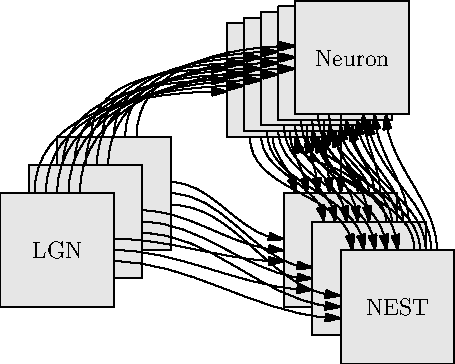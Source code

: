 unitsize(10mm);

pair p11=(2,3);
pair p12=(1.5,2.5);
pair p13=(1,2);

pair p21=(6,2);
pair p22=(6.5,1.5);
pair p23=(7,1);

pair p31=(5,5);
pair p32=(5.3,5.1);
pair p33=(5.6,5.2);
pair p34=(5.9,5.3);
pair p35=(6.2,5.4);

void application(pair pos) {
  filldraw(box(pos-(1,1), pos+(1,1)), lightgray, black);
}

void flow(pair a, pair adir, int aoffs,
	  pair b, pair bdir, int boffs) {
  pair ao = (adir.y, -adir.x)*0.1*aoffs;
  pair bo = (-bdir.y, bdir.x)*0.1*boffs;
  draw(a+adir+ao{adir}..{-bdir}b+bdir+bo, black, Arrow);
}


application(p11);
application(p12);
application(p13);

application(p21);
application(p22);
application(p23);

application(p31);
application(p32);
application(p33);
application(p34);
application(p35);

flow(p11, E, -2, p21, W, -2);
flow(p11, E, 0, p22, W, -2);
flow(p11, E, 2, p23, W, -2);
flow(p12, E, -2, p21, W, 0);
flow(p12, E, 0, p22, W, 0);
flow(p12, E, 2, p23, W, 0);
flow(p13, E, -2, p21, W, 2);
flow(p13, E, 0, p22, W, 2);
flow(p13, E, 2, p23, W, 2);

flow(p11, N, -4, p31, W, -2);
flow(p11, N, -2, p32, W, -2);
flow(p11, N, 0, p33, W, -2);
flow(p11, N, 2, p34, W, -2);
flow(p11, N, 4, p35, W, -2);
flow(p12, N, -4, p31, W, 0);
flow(p12, N, -2, p32, W, 0);
flow(p12, N, 0, p33, W, 0);
flow(p12, N, 2, p34, W, 0);
flow(p12, N, 4, p35, W, 0);
flow(p13, N, -4, p31, W, 2);
flow(p13, N, -2, p32, W, 2);
flow(p13, N, 0, p33, W, 2);
flow(p13, N, 2, p34, W, 2);
flow(p13, N, 4, p35, W, 2);

flow(p21, N, 3, p31, S, 2);
flow(p21, N, 4, p32, S, 2);
flow(p21, N, 5, p33, S, 2);
flow(p21, N, 6, p34, S, 2);
flow(p21, N, 7, p35, S, 2);
flow(p22, N, 3, p31, S, 4);
flow(p22, N, 4, p32, S, 4);
flow(p22, N, 5, p33, S, 4);
flow(p22, N, 6, p34, S, 4);
flow(p22, N, 7, p35, S, 4);
flow(p23, N, 3, p31, S, 6);
flow(p23, N, 4, p32, S, 6);
flow(p23, N, 5, p33, S, 6);
flow(p23, N, 6, p34, S, 6);
flow(p23, N, 7, p35, S, 6);

flow(p31, S, 2, p21, N, 8);
flow(p31, S, 4, p22, N, 8);
flow(p31, S, 6, p23, N, 8);
flow(p32, S, 2, p21, N, 6);
flow(p32, S, 4, p22, N, 6);
flow(p32, S, 6, p23, N, 6);
flow(p33, S, 2, p21, N, 4);
flow(p33, S, 4, p22, N, 4);
flow(p33, S, 6, p23, N, 4);
flow(p34, S, 2, p21, N, 2);
flow(p34, S, 4, p22, N, 2);
flow(p34, S, 6, p23, N, 2);
flow(p35, S, 2, p21, N, 0);
flow(p35, S, 4, p22, N, 0);
flow(p35, S, 6, p23, N, 0);

label("LGN", p13);
label("NEST", p23);
label("Neuron", p35);
